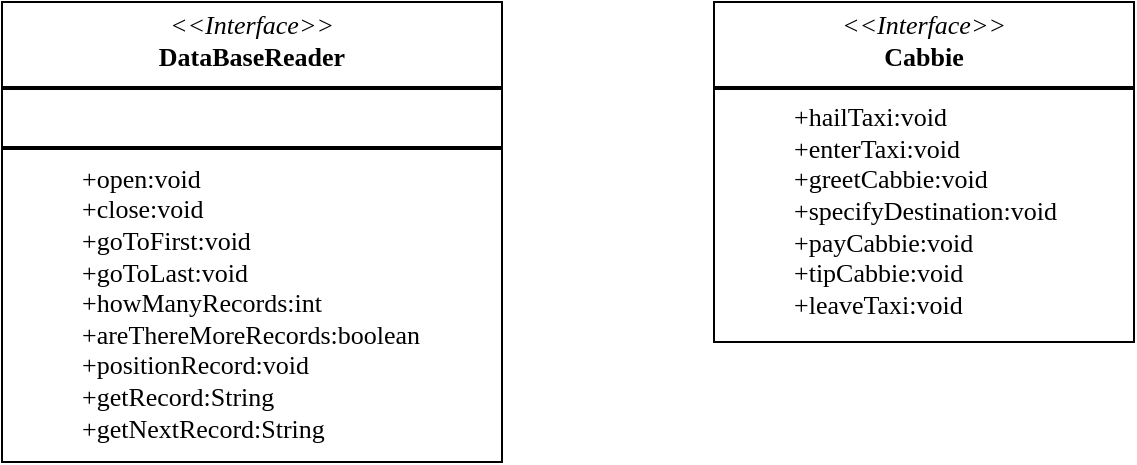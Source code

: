 <mxfile version="24.1.0" type="device">
  <diagram name="第 1 页" id="T2sRZXqOw51HQs_DLGSh">
    <mxGraphModel dx="1434" dy="854" grid="1" gridSize="10" guides="1" tooltips="1" connect="1" arrows="1" fold="1" page="1" pageScale="1" pageWidth="827" pageHeight="1169" math="0" shadow="0">
      <root>
        <mxCell id="0" />
        <mxCell id="1" parent="0" />
        <mxCell id="L2NTYP4oc-LR7JP_Nr36-1" value="&lt;p style=&quot;margin: 4px 0px 0px; text-align: center; font-size: 13px;&quot;&gt;&lt;i style=&quot;font-size: 13px;&quot;&gt;&amp;lt;&amp;lt;Interface&amp;gt;&amp;gt;&lt;/i&gt;&lt;br style=&quot;font-size: 13px;&quot;&gt;&lt;/p&gt;&lt;div style=&quot;text-align: center; font-size: 13px;&quot;&gt;&lt;span style=&quot;font-size: 13px; color: rgb(0, 0, 0); font-weight: bold;&quot;&gt;DataBaseReader&lt;/span&gt;&lt;/div&gt;&lt;hr style=&quot;border-style: solid; font-size: 13px;&quot;&gt;&lt;p style=&quot;margin: 0px 0px 0px 4px; font-size: 13px;&quot;&gt;&lt;br style=&quot;font-size: 13px;&quot;&gt;&lt;/p&gt;&lt;hr style=&quot;border-style: solid; font-size: 13px;&quot;&gt;&lt;blockquote style=&quot;margin: 0 0 0 40px; border: none; padding: 0px;&quot;&gt;&lt;div style=&quot;font-size: 13px;&quot;&gt;&lt;span style=&quot;font-size: 13px; color: rgb(0, 0, 0);&quot;&gt;+open:void&lt;/span&gt;&lt;/div&gt;&lt;div style=&quot;font-size: 13px;&quot;&gt;&lt;span style=&quot;font-size: 13px; color: rgb(0, 0, 0);&quot;&gt;+close:void&lt;/span&gt;&lt;/div&gt;&lt;div style=&quot;font-size: 13px;&quot;&gt;&lt;span style=&quot;font-size: 13px; color: rgb(0, 0, 0);&quot;&gt;+goToFirst:void&lt;/span&gt;&lt;/div&gt;&lt;div style=&quot;font-size: 13px;&quot;&gt;&lt;span style=&quot;font-size: 13px; color: rgb(0, 0, 0);&quot;&gt;+goToLast:void&lt;/span&gt;&lt;/div&gt;&lt;div style=&quot;font-size: 13px;&quot;&gt;&lt;span style=&quot;font-size: 13px; color: rgb(0, 0, 0);&quot;&gt;+howManyRecords:int&lt;/span&gt;&lt;/div&gt;&lt;div style=&quot;font-size: 13px;&quot;&gt;&lt;span style=&quot;font-size: 13px; color: rgb(0, 0, 0);&quot;&gt;+areThereMoreRecords:boolean&lt;/span&gt;&lt;/div&gt;&lt;div style=&quot;font-size: 13px;&quot;&gt;&lt;span style=&quot;font-size: 13px; color: rgb(0, 0, 0);&quot;&gt;+positionRecord:void&lt;/span&gt;&lt;/div&gt;&lt;div style=&quot;font-size: 13px;&quot;&gt;&lt;span style=&quot;font-size: 13px; color: rgb(0, 0, 0);&quot;&gt;+getRecord:String&lt;/span&gt;&lt;/div&gt;&lt;div style=&quot;font-size: 13px;&quot;&gt;&lt;span style=&quot;font-size: 13px; color: rgb(0, 0, 0);&quot;&gt;+getNextRecord:String&lt;/span&gt;&lt;/div&gt;&lt;/blockquote&gt;" style="verticalAlign=top;align=left;overflow=fill;html=1;whiteSpace=wrap;fontFamily=Comic Sans MS;fontSize=13;" vertex="1" parent="1">
          <mxGeometry x="164" y="370" width="250" height="230" as="geometry" />
        </mxCell>
        <mxCell id="L2NTYP4oc-LR7JP_Nr36-2" value="&lt;p style=&quot;margin: 4px 0px 0px; text-align: center; font-size: 13px;&quot;&gt;&lt;i style=&quot;font-size: 13px;&quot;&gt;&amp;lt;&amp;lt;Interface&amp;gt;&amp;gt;&lt;/i&gt;&lt;/p&gt;&lt;div style=&quot;text-align: center; font-size: 13px;&quot;&gt;&lt;div style=&quot;font-size: 13px;&quot;&gt;&lt;span style=&quot;font-size: 13px; font-weight: bold;&quot;&gt;Cabbie&lt;/span&gt;&lt;/div&gt;&lt;/div&gt;&lt;hr style=&quot;border-style: solid; font-size: 13px;&quot;&gt;&lt;blockquote style=&quot;margin: 0px 0px 0px 40px; border: none; padding: 0px; font-size: 13px;&quot;&gt;&lt;div style=&quot;font-size: 13px;&quot;&gt;&lt;div style=&quot;font-size: 13px;&quot;&gt;&lt;span style=&quot;font-size: 13px;&quot;&gt;+hailTaxi:void&lt;br style=&quot;font-size: 13px;&quot;&gt;&lt;/span&gt;&lt;/div&gt;&lt;div style=&quot;font-size: 13px;&quot;&gt;&lt;span style=&quot;font-size: 13px;&quot;&gt;+enterTaxi:void&lt;br style=&quot;font-size: 13px;&quot;&gt;&lt;/span&gt;&lt;/div&gt;&lt;div style=&quot;font-size: 13px;&quot;&gt;&lt;span style=&quot;font-size: 13px;&quot;&gt;+greetCabbie:void&lt;br style=&quot;font-size: 13px;&quot;&gt;&lt;/span&gt;&lt;/div&gt;&lt;div style=&quot;font-size: 13px;&quot;&gt;&lt;span style=&quot;font-size: 13px;&quot;&gt;+specifyDestination:void&lt;br style=&quot;font-size: 13px;&quot;&gt;&lt;/span&gt;&lt;/div&gt;&lt;div style=&quot;font-size: 13px;&quot;&gt;&lt;span style=&quot;font-size: 13px;&quot;&gt;+payCabbie:void&lt;br style=&quot;font-size: 13px;&quot;&gt;&lt;/span&gt;&lt;/div&gt;&lt;div style=&quot;font-size: 13px;&quot;&gt;&lt;span style=&quot;font-size: 13px;&quot;&gt;+tipCabbie:void&lt;br style=&quot;font-size: 13px;&quot;&gt;&lt;/span&gt;&lt;/div&gt;&lt;div style=&quot;font-size: 13px;&quot;&gt;&lt;span style=&quot;font-size: 13px;&quot;&gt;+leaveTaxi:void&lt;/span&gt;&lt;/div&gt;&lt;/div&gt;&lt;/blockquote&gt;" style="verticalAlign=top;align=left;overflow=fill;html=1;whiteSpace=wrap;fontFamily=Comic Sans MS;fontSize=13;" vertex="1" parent="1">
          <mxGeometry x="520" y="370" width="210" height="170" as="geometry" />
        </mxCell>
      </root>
    </mxGraphModel>
  </diagram>
</mxfile>
